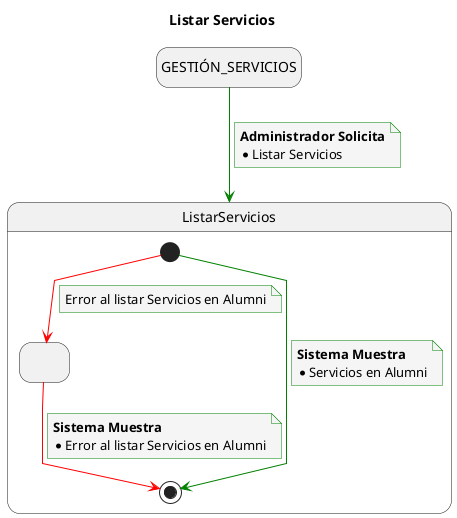 @startuml

title Listar Servicios

skinparam {
    NoteBackgroundColor #whiteSmoke
    ArrowColor #green
    NoteBorderColor #green
    linetype polyline
}

hide empty description

state startState as "GESTIÓN_SERVICIOS"

startState --> ListarServicios
note on link
    <b>Administrador Solicita</b>
    * Listar Servicios
end note

state ListarServicios {
    state 2 as " "
    [*] --> [*] 
    note on link
        <b>Sistema Muestra</b>
        * Servicios en Alumni
    end note

    [*] -[#red]-> 2
    note on link
        Error al listar Servicios en Alumni
    end note

    2 -[#red]-> [*]
    note on link
        <b>Sistema Muestra</b>
        * Error al listar Servicios en Alumni
    end note


}

@enduml